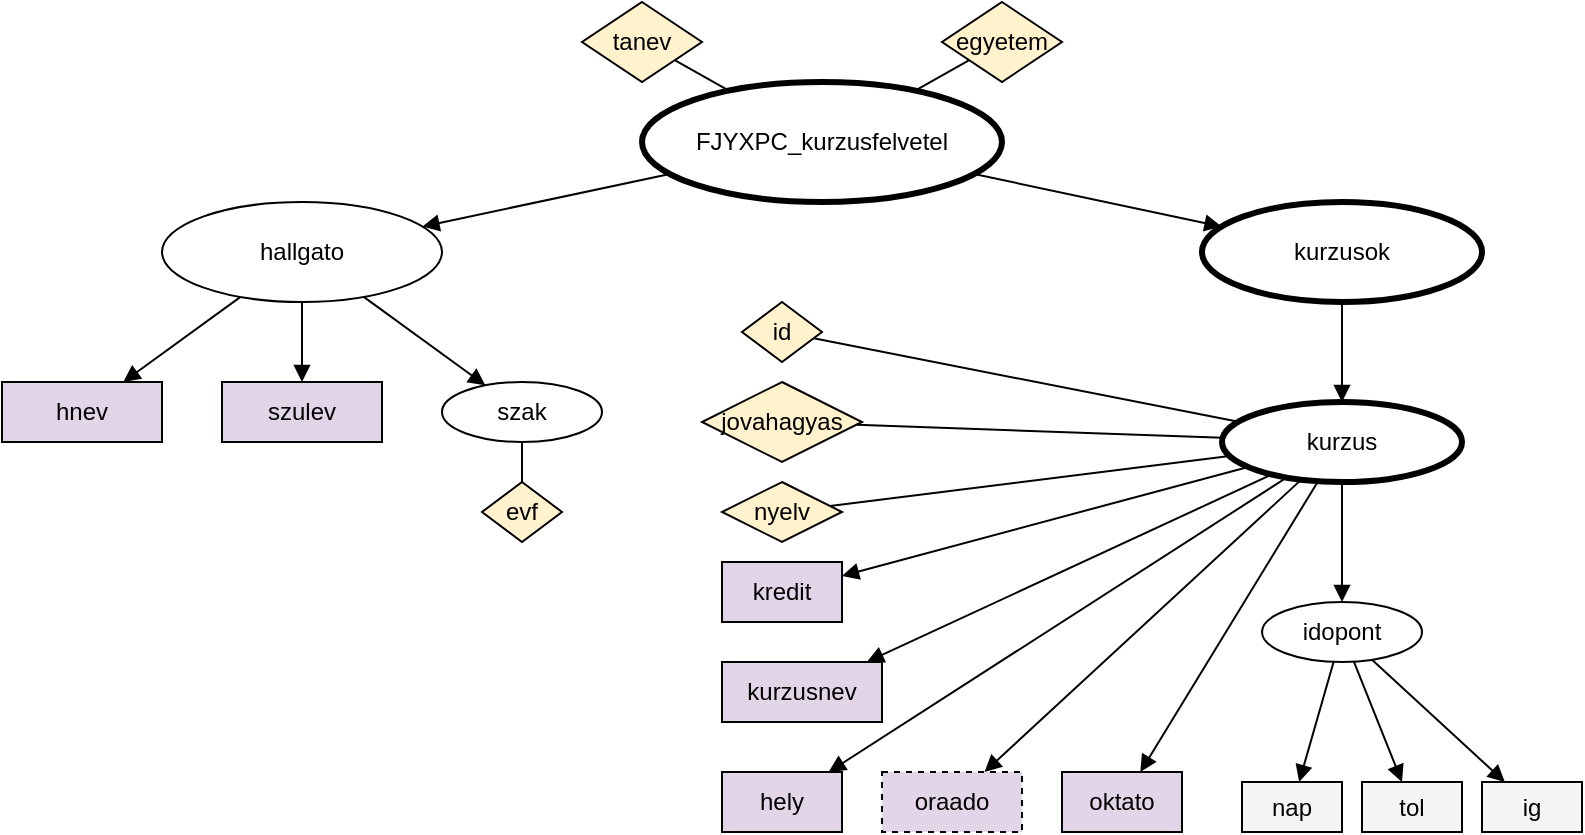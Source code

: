 <mxfile version="28.2.7">
  <diagram name="Page-1" id="ixD1_JZ9vxKWpL3o32iY">
    <mxGraphModel dx="1301" dy="704" grid="1" gridSize="10" guides="1" tooltips="1" connect="1" arrows="1" fold="1" page="1" pageScale="1" pageWidth="850" pageHeight="1100" math="0" shadow="0">
      <root>
        <mxCell id="0" />
        <mxCell id="1" parent="0" />
        <mxCell id="root" value="FJYXPC_kurzusfelvetel" style="ellipse;whiteSpace=wrap;html=1;strokeWidth=3;" parent="1" vertex="1">
          <mxGeometry x="360" y="100" width="180" height="60" as="geometry" />
        </mxCell>
        <mxCell id="tanev" value="tanev" style="rhombus;whiteSpace=wrap;html=1;fillColor=#fff2cc;" parent="1" vertex="1">
          <mxGeometry x="330" y="60" width="60" height="40" as="geometry" />
        </mxCell>
        <mxCell id="egyetem" value="egyetem" style="rhombus;whiteSpace=wrap;html=1;fillColor=#fff2cc;" parent="1" vertex="1">
          <mxGeometry x="510" y="60" width="60" height="40" as="geometry" />
        </mxCell>
        <mxCell id="edge_tanev" style="endArrow=none;" parent="1" source="root" target="tanev" edge="1">
          <mxGeometry relative="1" as="geometry" />
        </mxCell>
        <mxCell id="edge_egyetem" style="endArrow=none;" parent="1" source="root" target="egyetem" edge="1">
          <mxGeometry relative="1" as="geometry" />
        </mxCell>
        <mxCell id="hallgato" value="hallgato" style="ellipse;whiteSpace=wrap;html=1;" parent="1" vertex="1">
          <mxGeometry x="120" y="160" width="140" height="50" as="geometry" />
        </mxCell>
        <mxCell id="edge_hallgato" style="endArrow=block;" parent="1" source="root" target="hallgato" edge="1">
          <mxGeometry relative="1" as="geometry" />
        </mxCell>
        <mxCell id="hnev" value="hnev" style="rectangle;whiteSpace=wrap;html=1;fillColor=#e1d5e7;" parent="1" vertex="1">
          <mxGeometry x="40" y="250" width="80" height="30" as="geometry" />
        </mxCell>
        <mxCell id="szulev" value="szulev" style="rectangle;whiteSpace=wrap;html=1;fillColor=#e1d5e7;" parent="1" vertex="1">
          <mxGeometry x="150" y="250" width="80" height="30" as="geometry" />
        </mxCell>
        <mxCell id="szak" value="szak" style="ellipse;whiteSpace=wrap;html=1;" parent="1" vertex="1">
          <mxGeometry x="260" y="250" width="80" height="30" as="geometry" />
        </mxCell>
        <mxCell id="edge_hnev" style="endArrow=block;" parent="1" source="hallgato" target="hnev" edge="1">
          <mxGeometry relative="1" as="geometry" />
        </mxCell>
        <mxCell id="edge_szulev" style="endArrow=block;" parent="1" source="hallgato" target="szulev" edge="1">
          <mxGeometry relative="1" as="geometry" />
        </mxCell>
        <mxCell id="edge_szak" style="endArrow=block;" parent="1" source="hallgato" target="szak" edge="1">
          <mxGeometry relative="1" as="geometry" />
        </mxCell>
        <mxCell id="evf" value="evf" style="rhombus;whiteSpace=wrap;html=1;fillColor=#fff2cc;" parent="1" vertex="1">
          <mxGeometry x="280" y="300" width="40" height="30" as="geometry" />
        </mxCell>
        <mxCell id="edge_evf" style="endArrow=none;" parent="1" source="szak" target="evf" edge="1">
          <mxGeometry relative="1" as="geometry" />
        </mxCell>
        <mxCell id="kurzusok" value="kurzusok" style="ellipse;whiteSpace=wrap;html=1;strokeWidth=3;" parent="1" vertex="1">
          <mxGeometry x="640" y="160" width="140" height="50" as="geometry" />
        </mxCell>
        <mxCell id="edge_kurzusok" style="endArrow=block;" parent="1" source="root" target="kurzusok" edge="1">
          <mxGeometry relative="1" as="geometry" />
        </mxCell>
        <mxCell id="kurzus" value="kurzus" style="ellipse;whiteSpace=wrap;html=1;strokeWidth=3;" parent="1" vertex="1">
          <mxGeometry x="650" y="260" width="120" height="40" as="geometry" />
        </mxCell>
        <mxCell id="edge_kurzus" style="endArrow=block;" parent="1" source="kurzusok" target="kurzus" edge="1">
          <mxGeometry relative="1" as="geometry" />
        </mxCell>
        <mxCell id="kurzus_id" value="id" style="rhombus;whiteSpace=wrap;html=1;fillColor=#fff2cc;" parent="1" vertex="1">
          <mxGeometry x="410" y="210" width="40" height="30" as="geometry" />
        </mxCell>
        <mxCell id="kurzus_jovahagyas" value="jovahagyas" style="rhombus;whiteSpace=wrap;html=1;fillColor=#fff2cc;" parent="1" vertex="1">
          <mxGeometry x="390" y="250" width="80" height="40" as="geometry" />
        </mxCell>
        <mxCell id="kurzus_nyelv" value="nyelv" style="rhombus;whiteSpace=wrap;html=1;fillColor=#fff2cc;" parent="1" vertex="1">
          <mxGeometry x="400" y="300" width="60" height="30" as="geometry" />
        </mxCell>
        <mxCell id="edge_kurzus_id" style="endArrow=none;" parent="1" source="kurzus" target="kurzus_id" edge="1">
          <mxGeometry relative="1" as="geometry" />
        </mxCell>
        <mxCell id="edge_kurzus_jovahagyas" style="endArrow=none;" parent="1" source="kurzus" target="kurzus_jovahagyas" edge="1">
          <mxGeometry relative="1" as="geometry" />
        </mxCell>
        <mxCell id="edge_kurzus_nyelv" style="endArrow=none;" parent="1" source="kurzus" target="kurzus_nyelv" edge="1">
          <mxGeometry relative="1" as="geometry" />
        </mxCell>
        <mxCell id="kurzusnev" value="kurzusnev" style="rectangle;whiteSpace=wrap;html=1;fillColor=#e1d5e7;" parent="1" vertex="1">
          <mxGeometry x="400" y="390" width="80" height="30" as="geometry" />
        </mxCell>
        <mxCell id="kredit" value="kredit" style="rectangle;whiteSpace=wrap;html=1;fillColor=#e1d5e7;" parent="1" vertex="1">
          <mxGeometry x="400" y="340" width="60" height="30" as="geometry" />
        </mxCell>
        <mxCell id="hely" value="hely" style="rectangle;whiteSpace=wrap;html=1;fillColor=#e1d5e7;" parent="1" vertex="1">
          <mxGeometry x="400" y="445" width="60" height="30" as="geometry" />
        </mxCell>
        <mxCell id="idopont" value="idopont" style="ellipse;whiteSpace=wrap;html=1;" parent="1" vertex="1">
          <mxGeometry x="670" y="360" width="80" height="30" as="geometry" />
        </mxCell>
        <mxCell id="oktato" value="oktato" style="rectangle;whiteSpace=wrap;html=1;fillColor=#e1d5e7;" parent="1" vertex="1">
          <mxGeometry x="570" y="445" width="60" height="30" as="geometry" />
        </mxCell>
        <mxCell id="oraado" value="oraado" style="rectangle;whiteSpace=wrap;html=1;dashed=1;fillColor=#e1d5e7;" parent="1" vertex="1">
          <mxGeometry x="480" y="445" width="70" height="30" as="geometry" />
        </mxCell>
        <mxCell id="edge_kurzusnev" style="endArrow=block;" parent="1" source="kurzus" target="kurzusnev" edge="1">
          <mxGeometry relative="1" as="geometry" />
        </mxCell>
        <mxCell id="edge_kredit" style="endArrow=block;" parent="1" source="kurzus" target="kredit" edge="1">
          <mxGeometry relative="1" as="geometry" />
        </mxCell>
        <mxCell id="edge_hely" style="endArrow=block;" parent="1" source="kurzus" target="hely" edge="1">
          <mxGeometry relative="1" as="geometry" />
        </mxCell>
        <mxCell id="edge_idopont" style="endArrow=block;" parent="1" source="kurzus" target="idopont" edge="1">
          <mxGeometry relative="1" as="geometry" />
        </mxCell>
        <mxCell id="edge_oktato" style="endArrow=block;" parent="1" source="kurzus" target="oktato" edge="1">
          <mxGeometry relative="1" as="geometry" />
        </mxCell>
        <mxCell id="edge_oraado" style="endArrow=block;" parent="1" source="kurzus" target="oraado" edge="1">
          <mxGeometry relative="1" as="geometry" />
        </mxCell>
        <mxCell id="nap" value="nap" style="rectangle;whiteSpace=wrap;html=1;fillColor=#f5f5f5;" parent="1" vertex="1">
          <mxGeometry x="660" y="450" width="50" height="25" as="geometry" />
        </mxCell>
        <mxCell id="tol" value="tol" style="rectangle;whiteSpace=wrap;html=1;fillColor=#f5f5f5;" parent="1" vertex="1">
          <mxGeometry x="720" y="450" width="50" height="25" as="geometry" />
        </mxCell>
        <mxCell id="ig" value="ig" style="rectangle;whiteSpace=wrap;html=1;fillColor=#f5f5f5;" parent="1" vertex="1">
          <mxGeometry x="780" y="450" width="50" height="25" as="geometry" />
        </mxCell>
        <mxCell id="edge_nap" style="endArrow=block;" parent="1" source="idopont" target="nap" edge="1">
          <mxGeometry relative="1" as="geometry" />
        </mxCell>
        <mxCell id="edge_tol" style="endArrow=block;" parent="1" source="idopont" target="tol" edge="1">
          <mxGeometry relative="1" as="geometry" />
        </mxCell>
        <mxCell id="edge_ig" style="endArrow=block;" parent="1" source="idopont" target="ig" edge="1">
          <mxGeometry relative="1" as="geometry" />
        </mxCell>
      </root>
    </mxGraphModel>
  </diagram>
</mxfile>

